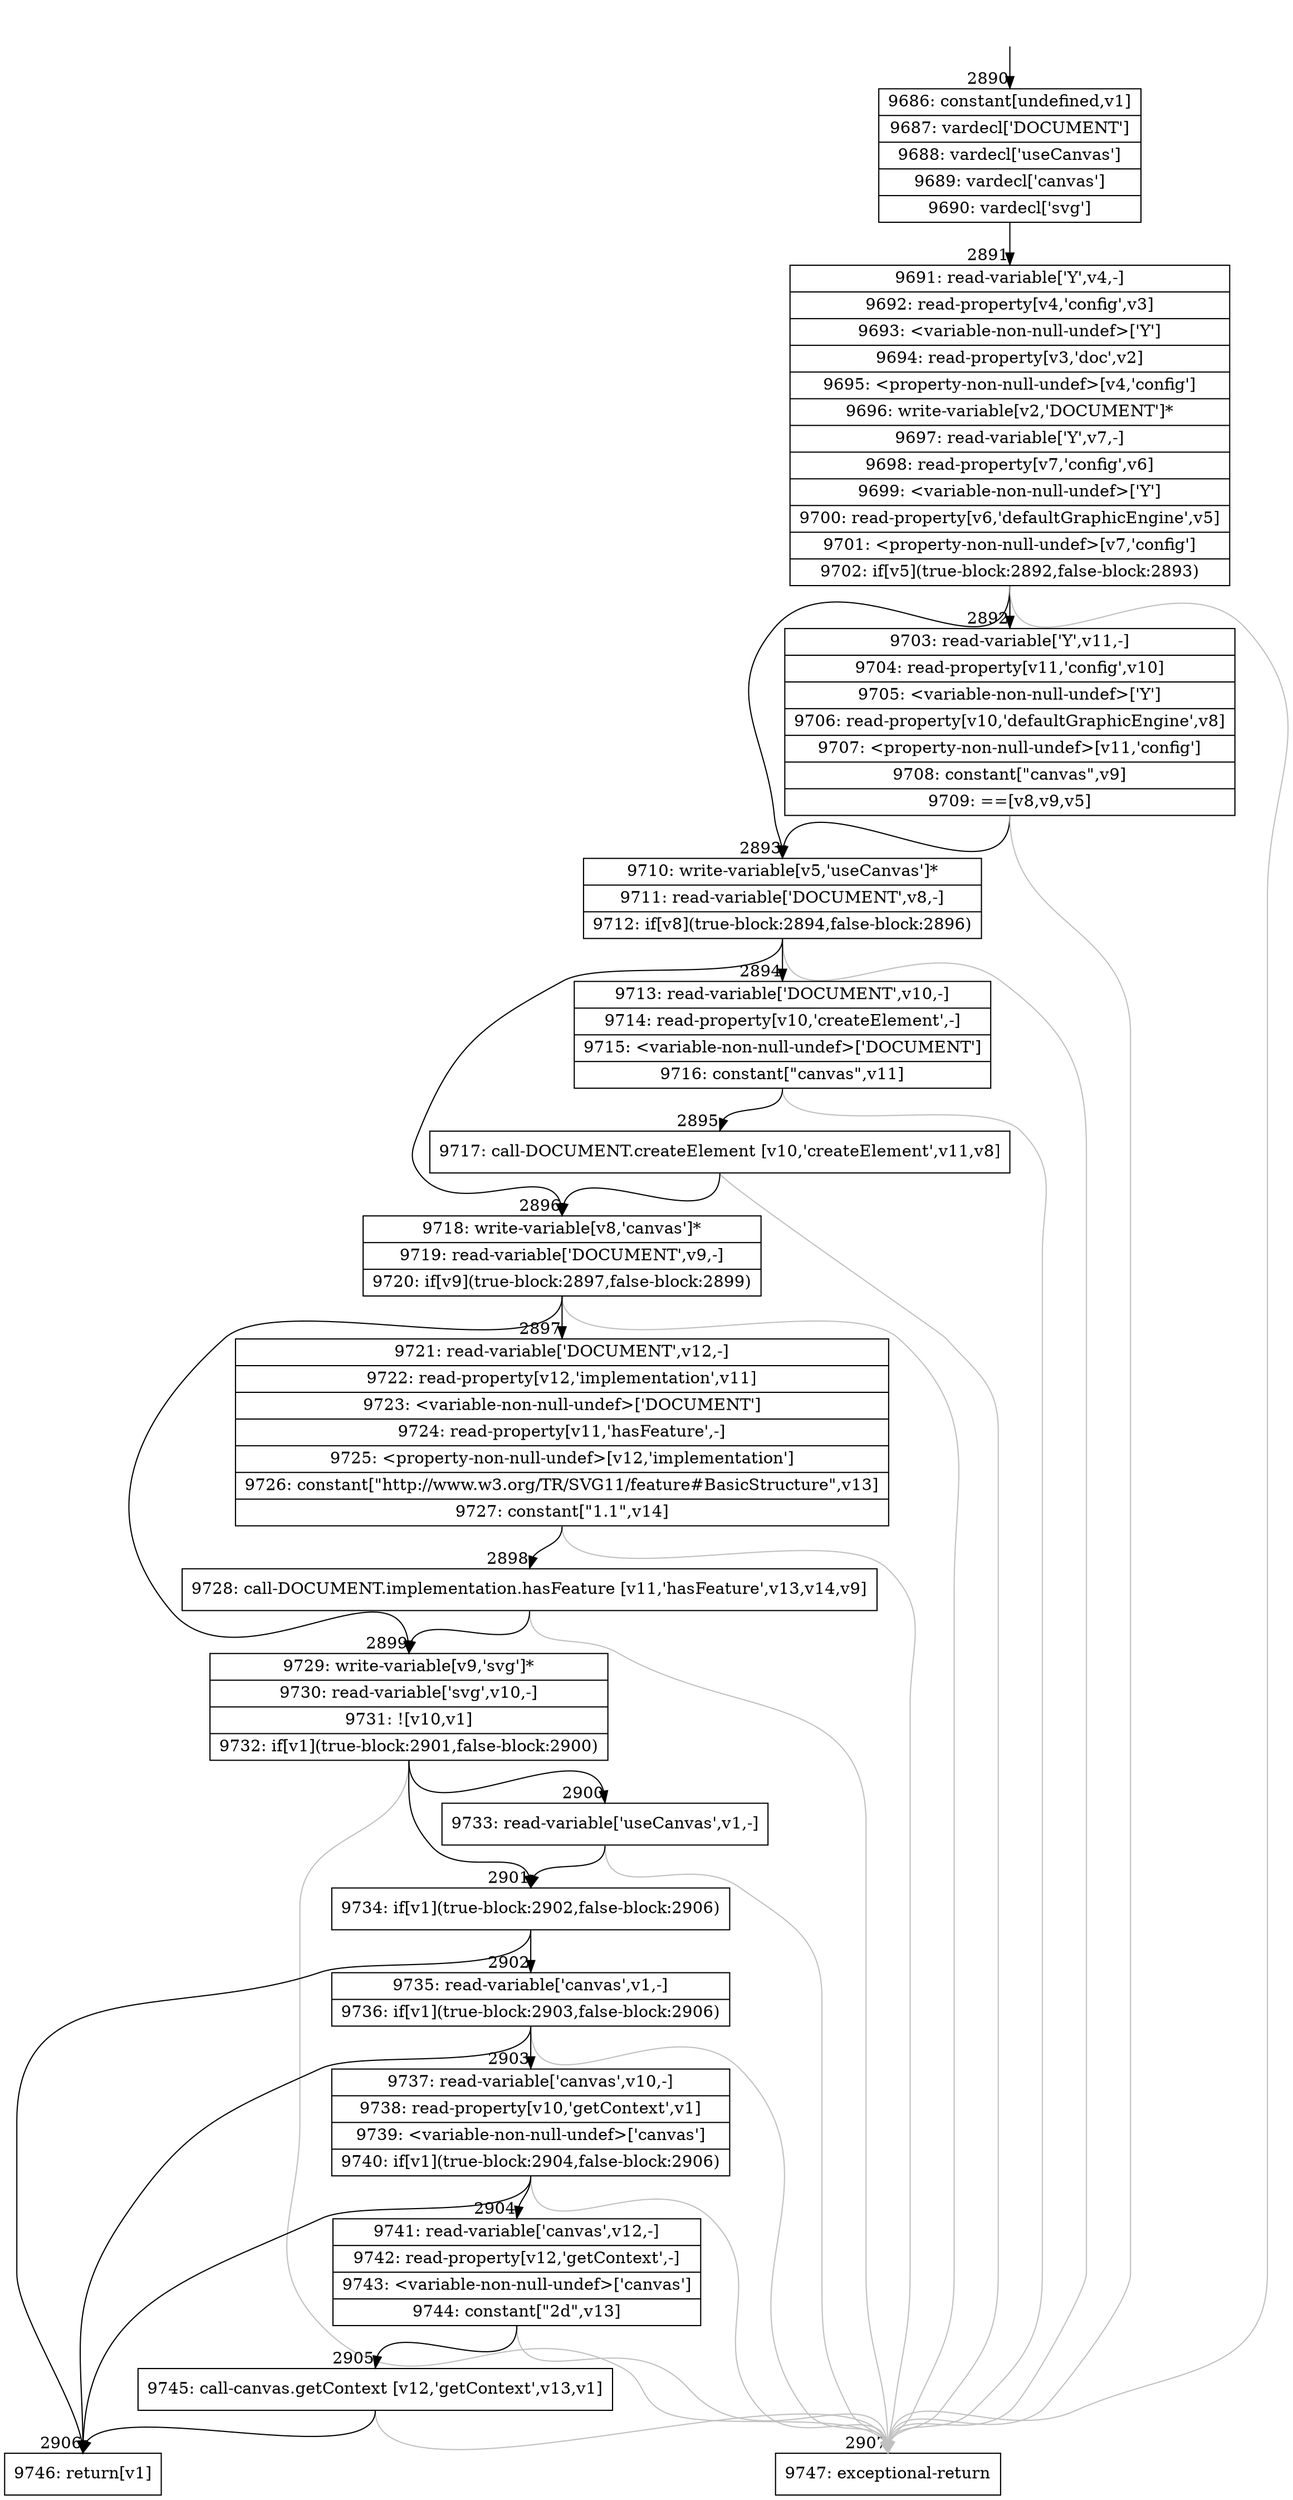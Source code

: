 digraph {
rankdir="TD"
BB_entry151[shape=none,label=""];
BB_entry151 -> BB2890 [tailport=s, headport=n, headlabel="    2890"]
BB2890 [shape=record label="{9686: constant[undefined,v1]|9687: vardecl['DOCUMENT']|9688: vardecl['useCanvas']|9689: vardecl['canvas']|9690: vardecl['svg']}" ] 
BB2890 -> BB2891 [tailport=s, headport=n, headlabel="      2891"]
BB2891 [shape=record label="{9691: read-variable['Y',v4,-]|9692: read-property[v4,'config',v3]|9693: \<variable-non-null-undef\>['Y']|9694: read-property[v3,'doc',v2]|9695: \<property-non-null-undef\>[v4,'config']|9696: write-variable[v2,'DOCUMENT']*|9697: read-variable['Y',v7,-]|9698: read-property[v7,'config',v6]|9699: \<variable-non-null-undef\>['Y']|9700: read-property[v6,'defaultGraphicEngine',v5]|9701: \<property-non-null-undef\>[v7,'config']|9702: if[v5](true-block:2892,false-block:2893)}" ] 
BB2891 -> BB2893 [tailport=s, headport=n, headlabel="      2893"]
BB2891 -> BB2892 [tailport=s, headport=n, headlabel="      2892"]
BB2891 -> BB2907 [tailport=s, headport=n, color=gray, headlabel="      2907"]
BB2892 [shape=record label="{9703: read-variable['Y',v11,-]|9704: read-property[v11,'config',v10]|9705: \<variable-non-null-undef\>['Y']|9706: read-property[v10,'defaultGraphicEngine',v8]|9707: \<property-non-null-undef\>[v11,'config']|9708: constant[\"canvas\",v9]|9709: ==[v8,v9,v5]}" ] 
BB2892 -> BB2893 [tailport=s, headport=n]
BB2892 -> BB2907 [tailport=s, headport=n, color=gray]
BB2893 [shape=record label="{9710: write-variable[v5,'useCanvas']*|9711: read-variable['DOCUMENT',v8,-]|9712: if[v8](true-block:2894,false-block:2896)}" ] 
BB2893 -> BB2896 [tailport=s, headport=n, headlabel="      2896"]
BB2893 -> BB2894 [tailport=s, headport=n, headlabel="      2894"]
BB2893 -> BB2907 [tailport=s, headport=n, color=gray]
BB2894 [shape=record label="{9713: read-variable['DOCUMENT',v10,-]|9714: read-property[v10,'createElement',-]|9715: \<variable-non-null-undef\>['DOCUMENT']|9716: constant[\"canvas\",v11]}" ] 
BB2894 -> BB2895 [tailport=s, headport=n, headlabel="      2895"]
BB2894 -> BB2907 [tailport=s, headport=n, color=gray]
BB2895 [shape=record label="{9717: call-DOCUMENT.createElement [v10,'createElement',v11,v8]}" ] 
BB2895 -> BB2896 [tailport=s, headport=n]
BB2895 -> BB2907 [tailport=s, headport=n, color=gray]
BB2896 [shape=record label="{9718: write-variable[v8,'canvas']*|9719: read-variable['DOCUMENT',v9,-]|9720: if[v9](true-block:2897,false-block:2899)}" ] 
BB2896 -> BB2899 [tailport=s, headport=n, headlabel="      2899"]
BB2896 -> BB2897 [tailport=s, headport=n, headlabel="      2897"]
BB2896 -> BB2907 [tailport=s, headport=n, color=gray]
BB2897 [shape=record label="{9721: read-variable['DOCUMENT',v12,-]|9722: read-property[v12,'implementation',v11]|9723: \<variable-non-null-undef\>['DOCUMENT']|9724: read-property[v11,'hasFeature',-]|9725: \<property-non-null-undef\>[v12,'implementation']|9726: constant[\"http://www.w3.org/TR/SVG11/feature#BasicStructure\",v13]|9727: constant[\"1.1\",v14]}" ] 
BB2897 -> BB2898 [tailport=s, headport=n, headlabel="      2898"]
BB2897 -> BB2907 [tailport=s, headport=n, color=gray]
BB2898 [shape=record label="{9728: call-DOCUMENT.implementation.hasFeature [v11,'hasFeature',v13,v14,v9]}" ] 
BB2898 -> BB2899 [tailport=s, headport=n]
BB2898 -> BB2907 [tailport=s, headport=n, color=gray]
BB2899 [shape=record label="{9729: write-variable[v9,'svg']*|9730: read-variable['svg',v10,-]|9731: ![v10,v1]|9732: if[v1](true-block:2901,false-block:2900)}" ] 
BB2899 -> BB2901 [tailport=s, headport=n, headlabel="      2901"]
BB2899 -> BB2900 [tailport=s, headport=n, headlabel="      2900"]
BB2899 -> BB2907 [tailport=s, headport=n, color=gray]
BB2900 [shape=record label="{9733: read-variable['useCanvas',v1,-]}" ] 
BB2900 -> BB2901 [tailport=s, headport=n]
BB2900 -> BB2907 [tailport=s, headport=n, color=gray]
BB2901 [shape=record label="{9734: if[v1](true-block:2902,false-block:2906)}" ] 
BB2901 -> BB2906 [tailport=s, headport=n, headlabel="      2906"]
BB2901 -> BB2902 [tailport=s, headport=n, headlabel="      2902"]
BB2902 [shape=record label="{9735: read-variable['canvas',v1,-]|9736: if[v1](true-block:2903,false-block:2906)}" ] 
BB2902 -> BB2906 [tailport=s, headport=n]
BB2902 -> BB2903 [tailport=s, headport=n, headlabel="      2903"]
BB2902 -> BB2907 [tailport=s, headport=n, color=gray]
BB2903 [shape=record label="{9737: read-variable['canvas',v10,-]|9738: read-property[v10,'getContext',v1]|9739: \<variable-non-null-undef\>['canvas']|9740: if[v1](true-block:2904,false-block:2906)}" ] 
BB2903 -> BB2906 [tailport=s, headport=n]
BB2903 -> BB2904 [tailport=s, headport=n, headlabel="      2904"]
BB2903 -> BB2907 [tailport=s, headport=n, color=gray]
BB2904 [shape=record label="{9741: read-variable['canvas',v12,-]|9742: read-property[v12,'getContext',-]|9743: \<variable-non-null-undef\>['canvas']|9744: constant[\"2d\",v13]}" ] 
BB2904 -> BB2905 [tailport=s, headport=n, headlabel="      2905"]
BB2904 -> BB2907 [tailport=s, headport=n, color=gray]
BB2905 [shape=record label="{9745: call-canvas.getContext [v12,'getContext',v13,v1]}" ] 
BB2905 -> BB2906 [tailport=s, headport=n]
BB2905 -> BB2907 [tailport=s, headport=n, color=gray]
BB2906 [shape=record label="{9746: return[v1]}" ] 
BB2907 [shape=record label="{9747: exceptional-return}" ] 
//#$~ 5053
}
